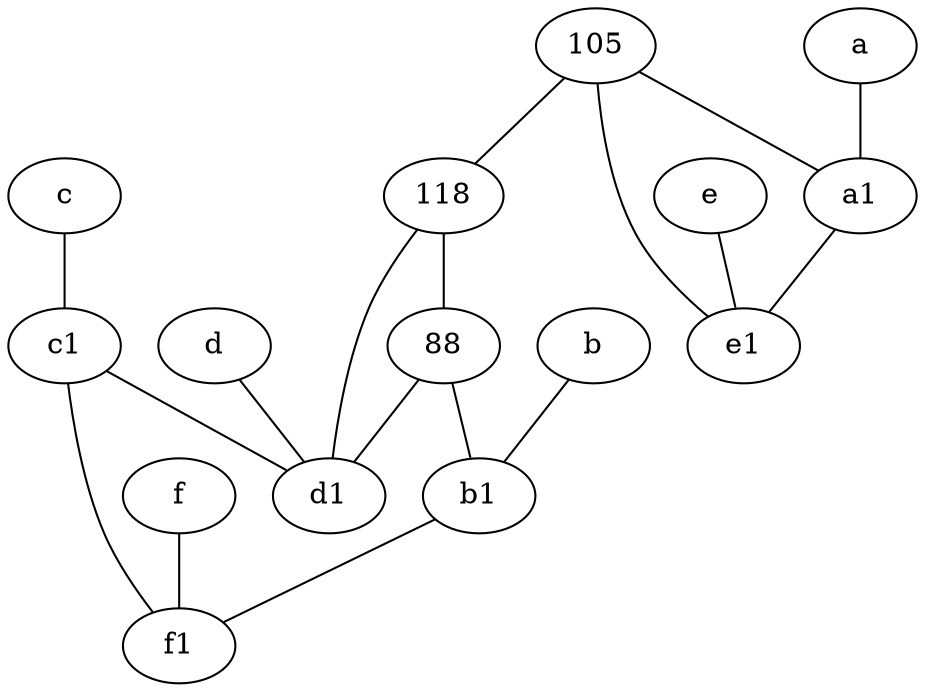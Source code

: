 graph {
	node [labelfontsize=50]
	d1 [labelfontsize=50 pos="3,5!"]
	b [labelfontsize=50 pos="10,4!"]
	b1 [labelfontsize=50 pos="9,4!"]
	e1 [labelfontsize=50 pos="7,7!"]
	f [labelfontsize=50 pos="3,9!"]
	d [labelfontsize=50 pos="2,5!"]
	a1 [labelfontsize=50 pos="8,3!"]
	105 [labelfontsize=50]
	c [labelfontsize=50 pos="4.5,2!"]
	118 [labelfontsize=50]
	e [labelfontsize=50 pos="7,9!"]
	f1 [labelfontsize=50 pos="3,8!"]
	a [labelfontsize=50 pos="8,2!"]
	88 [labelfontsize=50]
	c1 [labelfontsize=50 pos="4.5,3!"]
	a -- a1
	c -- c1
	b1 -- f1
	f -- f1
	d -- d1
	a1 -- e1
	c1 -- f1
	105 -- 118
	105 -- a1
	118 -- d1
	118 -- 88
	88 -- d1
	e -- e1
	88 -- b1
	105 -- e1
	b -- b1
	c1 -- d1
}
